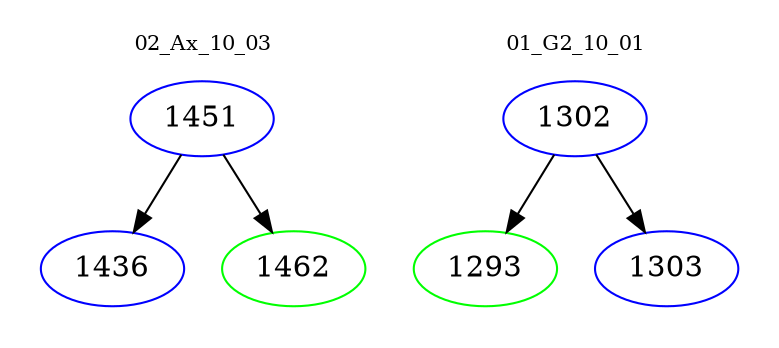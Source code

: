 digraph{
subgraph cluster_0 {
color = white
label = "02_Ax_10_03";
fontsize=10;
T0_1451 [label="1451", color="blue"]
T0_1451 -> T0_1436 [color="black"]
T0_1436 [label="1436", color="blue"]
T0_1451 -> T0_1462 [color="black"]
T0_1462 [label="1462", color="green"]
}
subgraph cluster_1 {
color = white
label = "01_G2_10_01";
fontsize=10;
T1_1302 [label="1302", color="blue"]
T1_1302 -> T1_1293 [color="black"]
T1_1293 [label="1293", color="green"]
T1_1302 -> T1_1303 [color="black"]
T1_1303 [label="1303", color="blue"]
}
}
